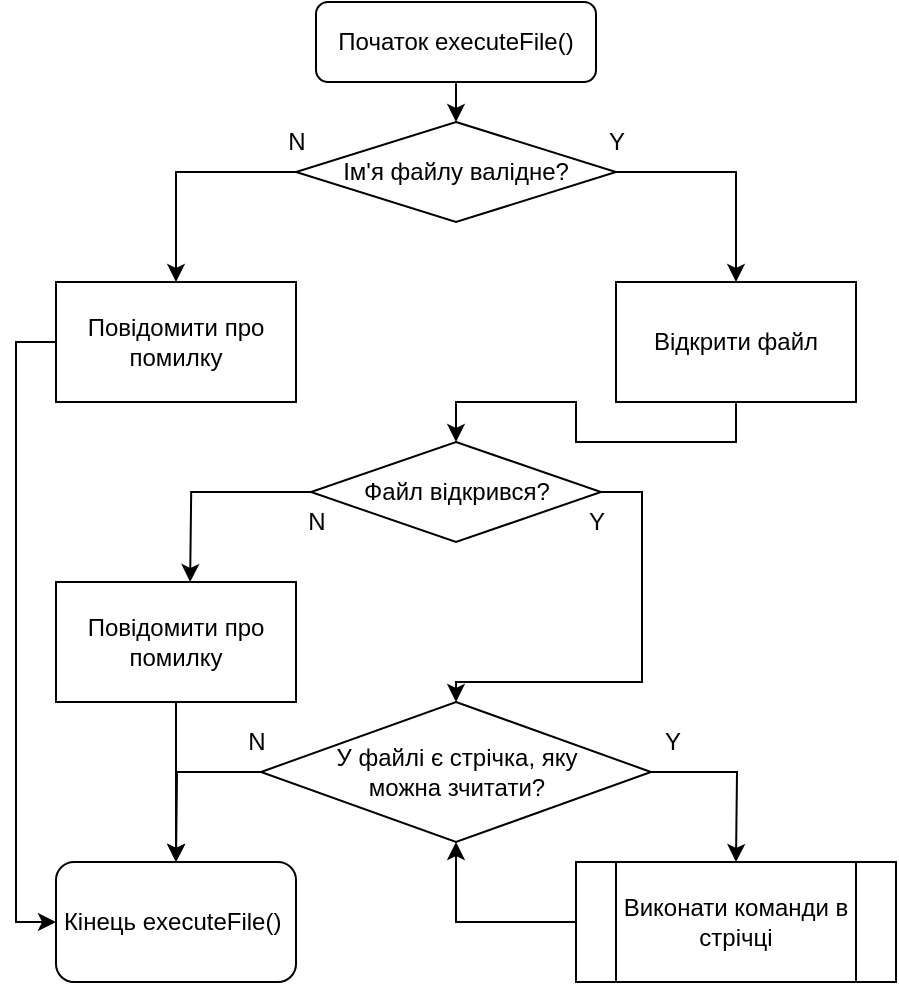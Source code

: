 <mxfile version="15.1.3" type="device"><diagram id="yj_I0UTYq7dDFZHo_aN-" name="Страница 1"><mxGraphModel dx="682" dy="823" grid="1" gridSize="10" guides="1" tooltips="1" connect="1" arrows="1" fold="1" page="1" pageScale="1" pageWidth="1654" pageHeight="2336" math="0" shadow="0"><root><mxCell id="0"/><mxCell id="1" parent="0"/><mxCell id="epDAO8jXivYd4oNO2qB--36" style="edgeStyle=orthogonalEdgeStyle;rounded=0;orthogonalLoop=1;jettySize=auto;html=1;exitX=0;exitY=0.5;exitDx=0;exitDy=0;entryX=0.5;entryY=1;entryDx=0;entryDy=0;" edge="1" parent="1" source="epDAO8jXivYd4oNO2qB--34" target="epDAO8jXivYd4oNO2qB--25"><mxGeometry relative="1" as="geometry"/></mxCell><mxCell id="epDAO8jXivYd4oNO2qB--34" value="" style="rounded=0;whiteSpace=wrap;html=1;" vertex="1" parent="1"><mxGeometry x="360" y="470" width="160" height="60" as="geometry"/></mxCell><mxCell id="epDAO8jXivYd4oNO2qB--4" style="edgeStyle=orthogonalEdgeStyle;rounded=0;orthogonalLoop=1;jettySize=auto;html=1;exitX=0.5;exitY=1;exitDx=0;exitDy=0;entryX=0.5;entryY=0;entryDx=0;entryDy=0;" edge="1" parent="1" source="epDAO8jXivYd4oNO2qB--1"><mxGeometry relative="1" as="geometry"><mxPoint x="300" y="100" as="targetPoint"/></mxGeometry></mxCell><mxCell id="epDAO8jXivYd4oNO2qB--1" value="Початок executeFile()" style="rounded=1;whiteSpace=wrap;html=1;" vertex="1" parent="1"><mxGeometry x="230" y="40" width="140" height="40" as="geometry"/></mxCell><mxCell id="epDAO8jXivYd4oNO2qB--10" style="edgeStyle=orthogonalEdgeStyle;rounded=0;orthogonalLoop=1;jettySize=auto;html=1;exitX=0;exitY=0.5;exitDx=0;exitDy=0;entryX=0.5;entryY=0;entryDx=0;entryDy=0;" edge="1" parent="1" source="epDAO8jXivYd4oNO2qB--7" target="epDAO8jXivYd4oNO2qB--8"><mxGeometry relative="1" as="geometry"/></mxCell><mxCell id="epDAO8jXivYd4oNO2qB--11" style="edgeStyle=orthogonalEdgeStyle;rounded=0;orthogonalLoop=1;jettySize=auto;html=1;exitX=1;exitY=0.5;exitDx=0;exitDy=0;entryX=0.5;entryY=0;entryDx=0;entryDy=0;" edge="1" parent="1" source="epDAO8jXivYd4oNO2qB--7" target="epDAO8jXivYd4oNO2qB--9"><mxGeometry relative="1" as="geometry"/></mxCell><mxCell id="epDAO8jXivYd4oNO2qB--7" value="Ім'я файлу валідне?" style="rhombus;whiteSpace=wrap;html=1;" vertex="1" parent="1"><mxGeometry x="220" y="100" width="160" height="50" as="geometry"/></mxCell><mxCell id="epDAO8jXivYd4oNO2qB--40" style="edgeStyle=orthogonalEdgeStyle;rounded=0;orthogonalLoop=1;jettySize=auto;html=1;exitX=0;exitY=0.5;exitDx=0;exitDy=0;entryX=0;entryY=0.5;entryDx=0;entryDy=0;" edge="1" parent="1" source="epDAO8jXivYd4oNO2qB--8" target="epDAO8jXivYd4oNO2qB--35"><mxGeometry relative="1" as="geometry"/></mxCell><mxCell id="epDAO8jXivYd4oNO2qB--8" value="Повідомити про помилку" style="rounded=0;whiteSpace=wrap;html=1;" vertex="1" parent="1"><mxGeometry x="100" y="180" width="120" height="60" as="geometry"/></mxCell><mxCell id="epDAO8jXivYd4oNO2qB--16" style="edgeStyle=orthogonalEdgeStyle;rounded=0;orthogonalLoop=1;jettySize=auto;html=1;exitX=0.5;exitY=1;exitDx=0;exitDy=0;entryX=0.5;entryY=0;entryDx=0;entryDy=0;" edge="1" parent="1" source="epDAO8jXivYd4oNO2qB--9" target="epDAO8jXivYd4oNO2qB--15"><mxGeometry relative="1" as="geometry"/></mxCell><mxCell id="epDAO8jXivYd4oNO2qB--9" value="Відкрити файл" style="rounded=0;whiteSpace=wrap;html=1;" vertex="1" parent="1"><mxGeometry x="380" y="180" width="120" height="60" as="geometry"/></mxCell><mxCell id="epDAO8jXivYd4oNO2qB--12" value="N" style="text;html=1;align=center;verticalAlign=middle;resizable=0;points=[];autosize=1;strokeColor=none;fillColor=none;" vertex="1" parent="1"><mxGeometry x="210" y="100" width="20" height="20" as="geometry"/></mxCell><mxCell id="epDAO8jXivYd4oNO2qB--14" value="Y" style="text;html=1;align=center;verticalAlign=middle;resizable=0;points=[];autosize=1;strokeColor=none;fillColor=none;" vertex="1" parent="1"><mxGeometry x="370" y="100" width="20" height="20" as="geometry"/></mxCell><mxCell id="epDAO8jXivYd4oNO2qB--19" style="edgeStyle=orthogonalEdgeStyle;rounded=0;orthogonalLoop=1;jettySize=auto;html=1;exitX=0;exitY=0.5;exitDx=0;exitDy=0;" edge="1" parent="1" source="epDAO8jXivYd4oNO2qB--15"><mxGeometry relative="1" as="geometry"><mxPoint x="167.059" y="330" as="targetPoint"/></mxGeometry></mxCell><mxCell id="epDAO8jXivYd4oNO2qB--20" style="edgeStyle=orthogonalEdgeStyle;rounded=0;orthogonalLoop=1;jettySize=auto;html=1;exitX=1;exitY=0.5;exitDx=0;exitDy=0;" edge="1" parent="1" source="epDAO8jXivYd4oNO2qB--15"><mxGeometry relative="1" as="geometry"><mxPoint x="300" y="390" as="targetPoint"/><Array as="points"><mxPoint x="393" y="285"/><mxPoint x="393" y="380"/><mxPoint x="300" y="380"/></Array></mxGeometry></mxCell><mxCell id="epDAO8jXivYd4oNO2qB--15" value="Файл відкрився?" style="rhombus;whiteSpace=wrap;html=1;" vertex="1" parent="1"><mxGeometry x="227.5" y="260" width="145" height="50" as="geometry"/></mxCell><mxCell id="epDAO8jXivYd4oNO2qB--21" value="N" style="text;html=1;align=center;verticalAlign=middle;resizable=0;points=[];autosize=1;strokeColor=none;fillColor=none;" vertex="1" parent="1"><mxGeometry x="220" y="290" width="20" height="20" as="geometry"/></mxCell><mxCell id="epDAO8jXivYd4oNO2qB--22" value="Y" style="text;html=1;align=center;verticalAlign=middle;resizable=0;points=[];autosize=1;strokeColor=none;fillColor=none;" vertex="1" parent="1"><mxGeometry x="360" y="290" width="20" height="20" as="geometry"/></mxCell><mxCell id="epDAO8jXivYd4oNO2qB--41" style="edgeStyle=orthogonalEdgeStyle;rounded=0;orthogonalLoop=1;jettySize=auto;html=1;exitX=0.5;exitY=1;exitDx=0;exitDy=0;entryX=0.5;entryY=0;entryDx=0;entryDy=0;" edge="1" parent="1" source="epDAO8jXivYd4oNO2qB--23" target="epDAO8jXivYd4oNO2qB--35"><mxGeometry relative="1" as="geometry"/></mxCell><mxCell id="epDAO8jXivYd4oNO2qB--23" value="Повідомити про помилку" style="rounded=0;whiteSpace=wrap;html=1;" vertex="1" parent="1"><mxGeometry x="100" y="330" width="120" height="60" as="geometry"/></mxCell><mxCell id="epDAO8jXivYd4oNO2qB--29" style="edgeStyle=orthogonalEdgeStyle;rounded=0;orthogonalLoop=1;jettySize=auto;html=1;exitX=1;exitY=0.5;exitDx=0;exitDy=0;" edge="1" parent="1" source="epDAO8jXivYd4oNO2qB--25"><mxGeometry relative="1" as="geometry"><mxPoint x="440" y="470" as="targetPoint"/></mxGeometry></mxCell><mxCell id="epDAO8jXivYd4oNO2qB--32" style="edgeStyle=orthogonalEdgeStyle;rounded=0;orthogonalLoop=1;jettySize=auto;html=1;exitX=0;exitY=0.5;exitDx=0;exitDy=0;" edge="1" parent="1" source="epDAO8jXivYd4oNO2qB--25"><mxGeometry relative="1" as="geometry"><mxPoint x="160" y="470" as="targetPoint"/></mxGeometry></mxCell><mxCell id="epDAO8jXivYd4oNO2qB--25" value="У файлі є стрічка, яку &lt;br&gt;можна зчитати?" style="rhombus;whiteSpace=wrap;html=1;" vertex="1" parent="1"><mxGeometry x="202.5" y="390" width="195" height="70" as="geometry"/></mxCell><mxCell id="epDAO8jXivYd4oNO2qB--26" value="Y" style="text;html=1;align=center;verticalAlign=middle;resizable=0;points=[];autosize=1;strokeColor=none;fillColor=none;" vertex="1" parent="1"><mxGeometry x="397.5" y="400" width="20" height="20" as="geometry"/></mxCell><mxCell id="epDAO8jXivYd4oNO2qB--27" value="N" style="text;html=1;align=center;verticalAlign=middle;resizable=0;points=[];autosize=1;strokeColor=none;fillColor=none;" vertex="1" parent="1"><mxGeometry x="190" y="400" width="20" height="20" as="geometry"/></mxCell><mxCell id="epDAO8jXivYd4oNO2qB--33" value="Виконати команди в стрічці" style="rounded=0;whiteSpace=wrap;html=1;" vertex="1" parent="1"><mxGeometry x="380" y="470" width="120" height="60" as="geometry"/></mxCell><mxCell id="epDAO8jXivYd4oNO2qB--35" value="Кінець executeFile()&amp;nbsp;" style="rounded=1;whiteSpace=wrap;html=1;" vertex="1" parent="1"><mxGeometry x="100" y="470" width="120" height="60" as="geometry"/></mxCell></root></mxGraphModel></diagram></mxfile>